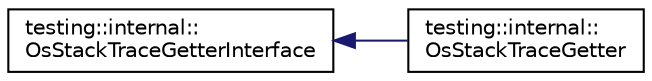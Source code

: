digraph "Graphical Class Hierarchy"
{
 // LATEX_PDF_SIZE
  edge [fontname="Helvetica",fontsize="10",labelfontname="Helvetica",labelfontsize="10"];
  node [fontname="Helvetica",fontsize="10",shape=record];
  rankdir="LR";
  Node0 [label="testing::internal::\lOsStackTraceGetterInterface",height=0.2,width=0.4,color="black", fillcolor="white", style="filled",URL="$classtesting_1_1internal_1_1_os_stack_trace_getter_interface.html",tooltip=" "];
  Node0 -> Node1 [dir="back",color="midnightblue",fontsize="10",style="solid",fontname="Helvetica"];
  Node1 [label="testing::internal::\lOsStackTraceGetter",height=0.2,width=0.4,color="black", fillcolor="white", style="filled",URL="$classtesting_1_1internal_1_1_os_stack_trace_getter.html",tooltip=" "];
}
